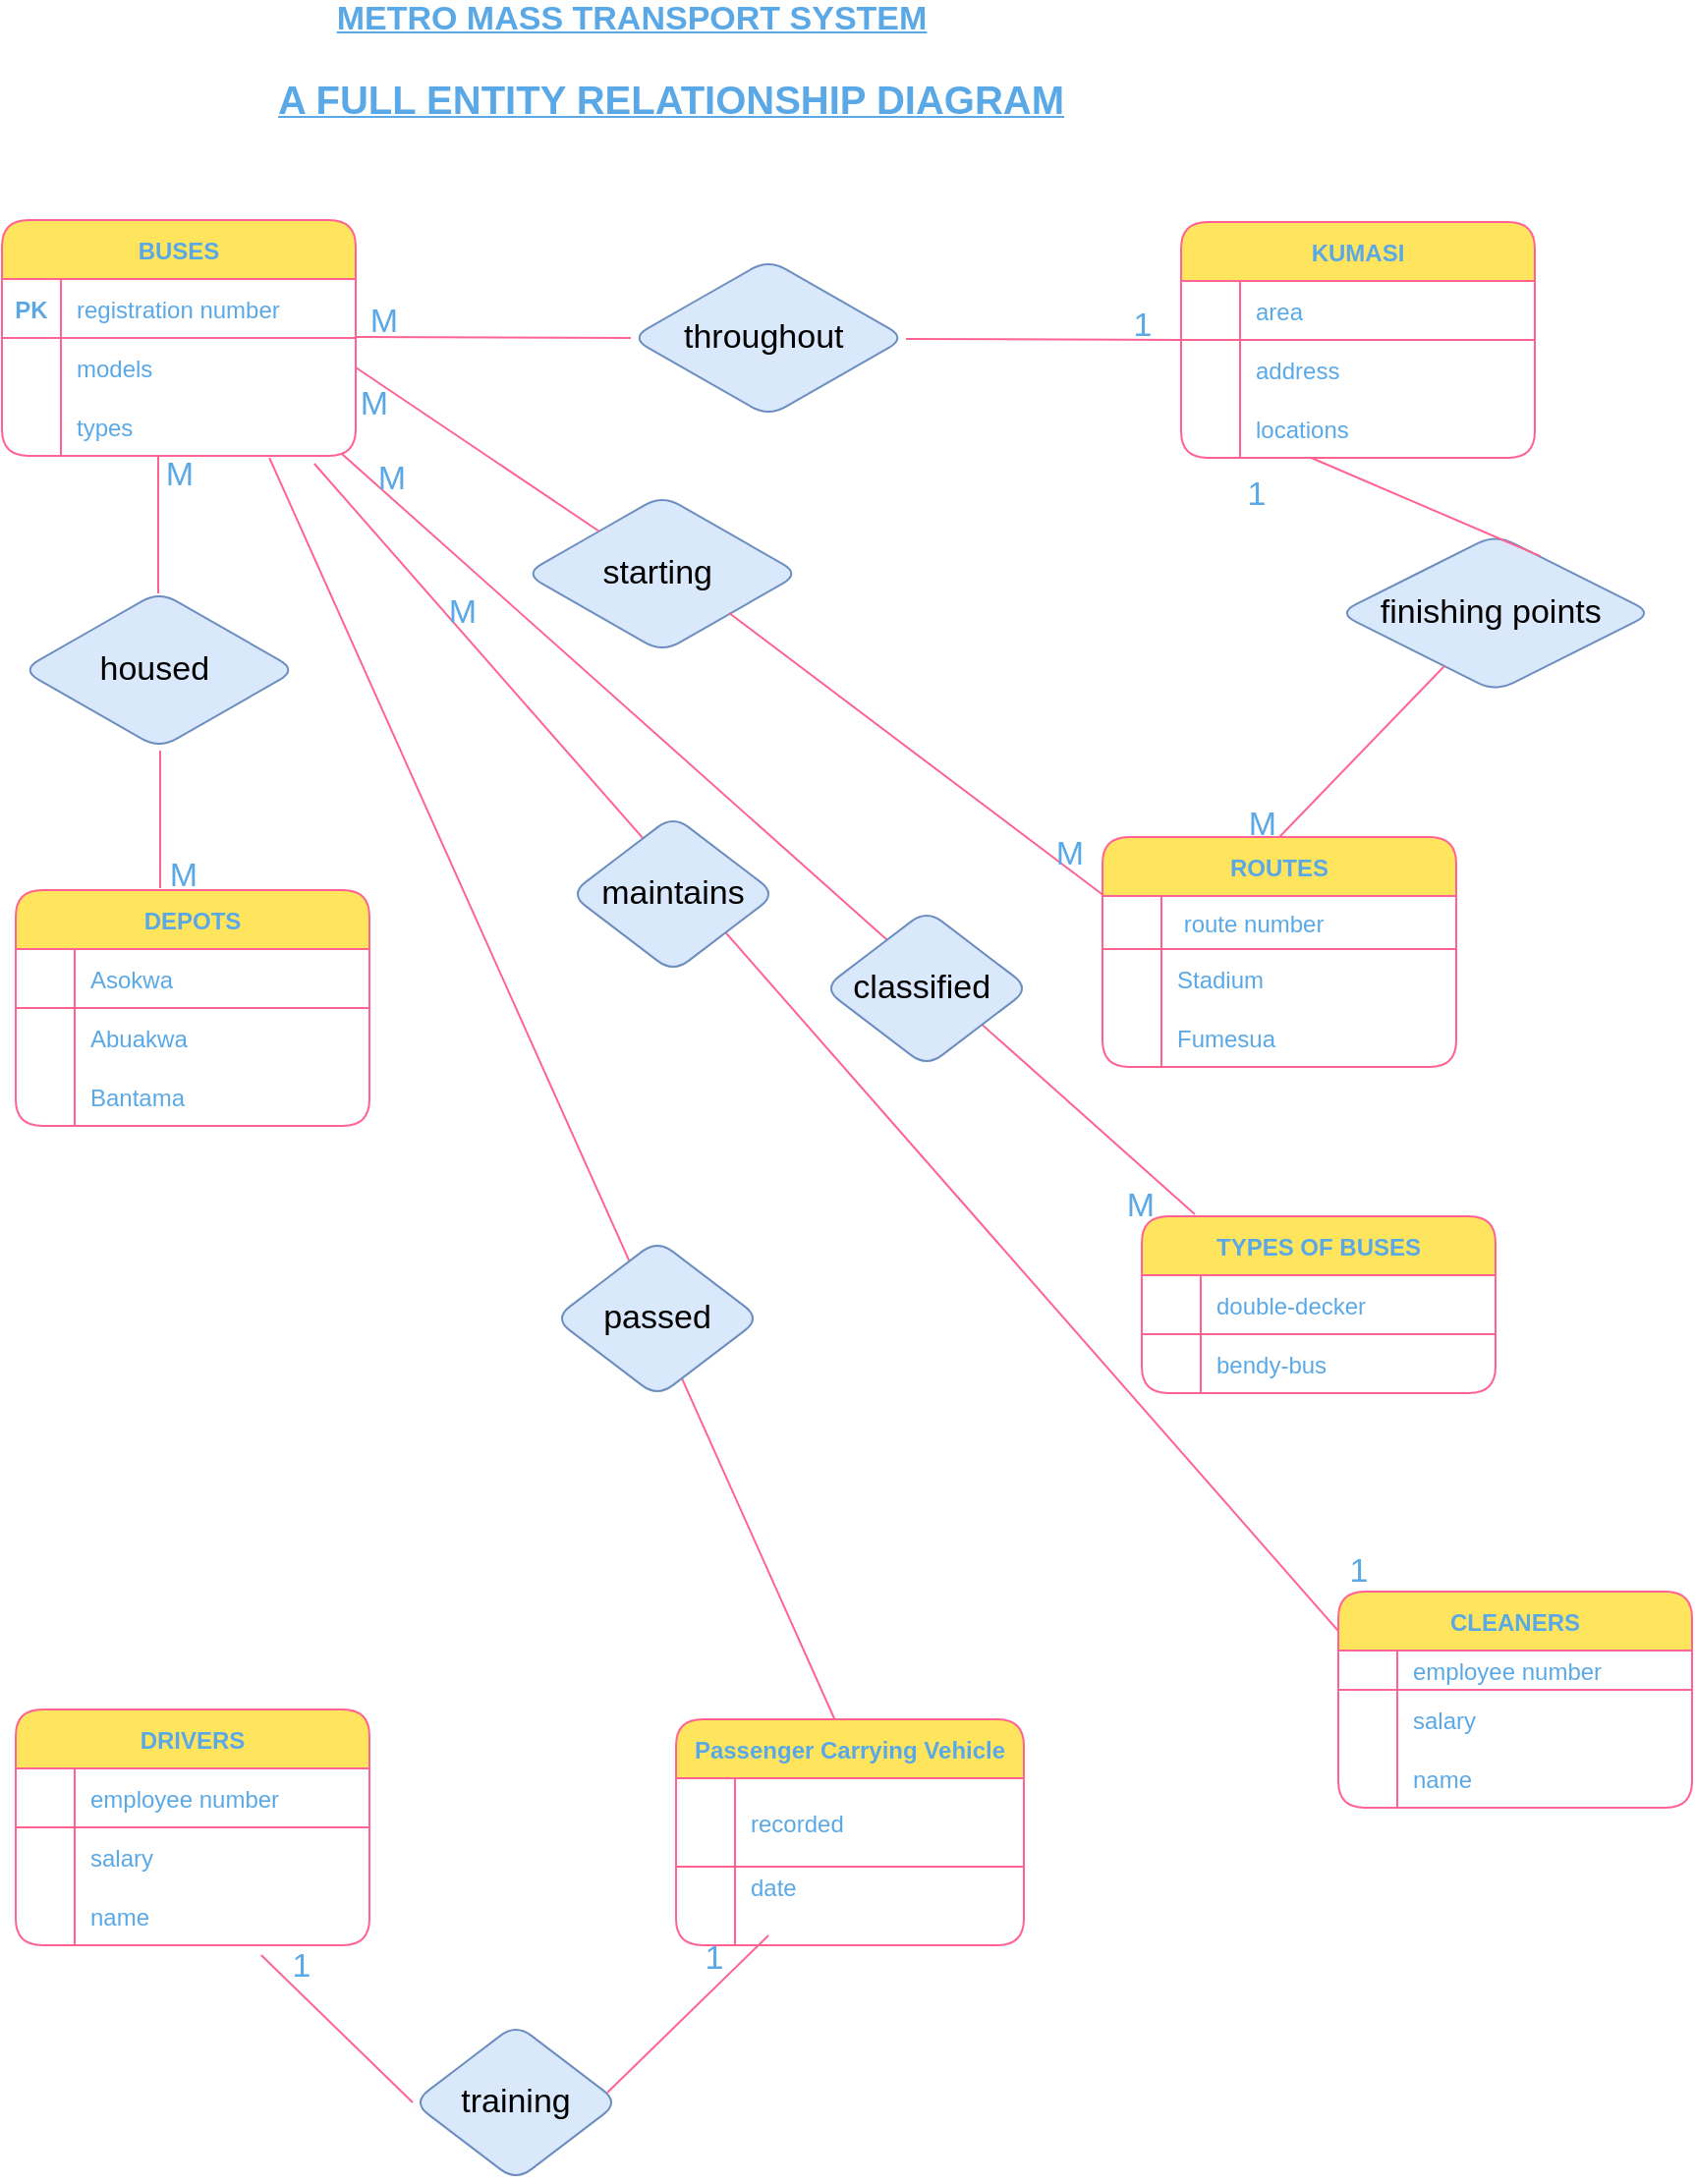 <mxfile version="19.0.3" type="device"><diagram id="TzOLknMvApvGzxnNnSTt" name="Page-1"><mxGraphModel dx="868" dy="553" grid="1" gridSize="20" guides="1" tooltips="1" connect="1" arrows="1" fold="1" page="1" pageScale="1" pageWidth="827" pageHeight="1169" math="0" shadow="0"><root><mxCell id="0"/><mxCell id="1" parent="0"/><mxCell id="lAfHVINJcNgklYAPMJ6C-4" value="&lt;u&gt;&lt;b&gt;&lt;font style=&quot;font-size: 17px;&quot;&gt;METRO MASS TRANSPORT SYSTEM&lt;/font&gt;&lt;/b&gt;&lt;/u&gt;" style="text;html=1;align=center;verticalAlign=middle;resizable=0;points=[];autosize=1;strokeColor=none;fillColor=none;fontColor=#5AA9E6;rounded=1;" vertex="1" parent="1"><mxGeometry x="170" y="30" width="340" height="20" as="geometry"/></mxCell><mxCell id="lAfHVINJcNgklYAPMJ6C-8" value="&lt;b&gt;&lt;u style=&quot;line-height: 2.5;&quot;&gt;&lt;font style=&quot;font-size: 20px;&quot;&gt;A FULL ENTITY RELATIONSHIP DIAGRAM&lt;/font&gt;&lt;/u&gt;&lt;/b&gt;" style="text;html=1;align=center;verticalAlign=middle;resizable=0;points=[];autosize=1;strokeColor=none;fillColor=none;fontColor=#5AA9E6;rounded=1;" vertex="1" parent="1"><mxGeometry x="140" y="50" width="440" height="60" as="geometry"/></mxCell><mxCell id="lAfHVINJcNgklYAPMJ6C-13" value="BUSES" style="shape=table;startSize=30;container=1;collapsible=1;childLayout=tableLayout;fixedRows=1;rowLines=0;fontStyle=1;align=center;resizeLast=1;labelBackgroundColor=none;fontColor=#5AA9E6;fillColor=#FFE45E;strokeColor=#FF6392;rounded=1;" vertex="1" parent="1"><mxGeometry x="20" y="142" width="180" height="120" as="geometry"/></mxCell><mxCell id="lAfHVINJcNgklYAPMJ6C-14" value="" style="shape=tableRow;horizontal=0;startSize=0;swimlaneHead=0;swimlaneBody=0;fillColor=none;collapsible=0;dropTarget=0;points=[[0,0.5],[1,0.5]];portConstraint=eastwest;top=0;left=0;right=0;bottom=1;strokeColor=#FF6392;fontColor=#5AA9E6;rounded=1;" vertex="1" parent="lAfHVINJcNgklYAPMJ6C-13"><mxGeometry y="30" width="180" height="30" as="geometry"/></mxCell><mxCell id="lAfHVINJcNgklYAPMJ6C-15" value="PK" style="shape=partialRectangle;connectable=0;fillColor=none;top=0;left=0;bottom=0;right=0;fontStyle=1;overflow=hidden;strokeColor=#FF6392;fontColor=#5AA9E6;rounded=1;" vertex="1" parent="lAfHVINJcNgklYAPMJ6C-14"><mxGeometry width="30" height="30" as="geometry"><mxRectangle width="30" height="30" as="alternateBounds"/></mxGeometry></mxCell><mxCell id="lAfHVINJcNgklYAPMJ6C-16" value="registration number" style="shape=partialRectangle;connectable=0;fillColor=none;top=0;left=0;bottom=0;right=0;align=left;spacingLeft=6;fontStyle=0;overflow=hidden;strokeColor=#FF6392;fontColor=#5AA9E6;rounded=1;" vertex="1" parent="lAfHVINJcNgklYAPMJ6C-14"><mxGeometry x="30" width="150" height="30" as="geometry"><mxRectangle width="150" height="30" as="alternateBounds"/></mxGeometry></mxCell><mxCell id="lAfHVINJcNgklYAPMJ6C-17" value="" style="shape=tableRow;horizontal=0;startSize=0;swimlaneHead=0;swimlaneBody=0;fillColor=none;collapsible=0;dropTarget=0;points=[[0,0.5],[1,0.5]];portConstraint=eastwest;top=0;left=0;right=0;bottom=0;strokeColor=#FF6392;fontColor=#5AA9E6;rounded=1;" vertex="1" parent="lAfHVINJcNgklYAPMJ6C-13"><mxGeometry y="60" width="180" height="30" as="geometry"/></mxCell><mxCell id="lAfHVINJcNgklYAPMJ6C-18" value="" style="shape=partialRectangle;connectable=0;fillColor=none;top=0;left=0;bottom=0;right=0;editable=1;overflow=hidden;strokeColor=#FF6392;fontColor=#5AA9E6;rounded=1;" vertex="1" parent="lAfHVINJcNgklYAPMJ6C-17"><mxGeometry width="30" height="30" as="geometry"><mxRectangle width="30" height="30" as="alternateBounds"/></mxGeometry></mxCell><mxCell id="lAfHVINJcNgklYAPMJ6C-19" value="models " style="shape=partialRectangle;connectable=0;fillColor=none;top=0;left=0;bottom=0;right=0;align=left;spacingLeft=6;overflow=hidden;strokeColor=#FF6392;fontColor=#5AA9E6;rounded=1;" vertex="1" parent="lAfHVINJcNgklYAPMJ6C-17"><mxGeometry x="30" width="150" height="30" as="geometry"><mxRectangle width="150" height="30" as="alternateBounds"/></mxGeometry></mxCell><mxCell id="lAfHVINJcNgklYAPMJ6C-20" value="" style="shape=tableRow;horizontal=0;startSize=0;swimlaneHead=0;swimlaneBody=0;fillColor=none;collapsible=0;dropTarget=0;points=[[0,0.5],[1,0.5]];portConstraint=eastwest;top=0;left=0;right=0;bottom=0;strokeColor=#FF6392;fontColor=#5AA9E6;rounded=1;" vertex="1" parent="lAfHVINJcNgklYAPMJ6C-13"><mxGeometry y="90" width="180" height="30" as="geometry"/></mxCell><mxCell id="lAfHVINJcNgklYAPMJ6C-21" value="" style="shape=partialRectangle;connectable=0;fillColor=none;top=0;left=0;bottom=0;right=0;editable=1;overflow=hidden;strokeColor=#FF6392;fontColor=#5AA9E6;rounded=1;" vertex="1" parent="lAfHVINJcNgklYAPMJ6C-20"><mxGeometry width="30" height="30" as="geometry"><mxRectangle width="30" height="30" as="alternateBounds"/></mxGeometry></mxCell><mxCell id="lAfHVINJcNgklYAPMJ6C-22" value="types" style="shape=partialRectangle;connectable=0;fillColor=none;top=0;left=0;bottom=0;right=0;align=left;spacingLeft=6;overflow=hidden;strokeColor=#FF6392;fontColor=#5AA9E6;rounded=1;" vertex="1" parent="lAfHVINJcNgklYAPMJ6C-20"><mxGeometry x="30" width="150" height="30" as="geometry"><mxRectangle width="150" height="30" as="alternateBounds"/></mxGeometry></mxCell><mxCell id="g872_4MvBTEcIPicCRqW-32" value="KUMASI" style="shape=table;startSize=30;container=1;collapsible=1;childLayout=tableLayout;fixedRows=1;rowLines=0;fontStyle=1;align=center;resizeLast=1;fillColor=#FFE45E;strokeColor=#FF6392;fontColor=#5AA9E6;rounded=1;" vertex="1" parent="1"><mxGeometry x="620" y="143" width="180" height="120" as="geometry"/></mxCell><mxCell id="g872_4MvBTEcIPicCRqW-33" value="" style="shape=tableRow;horizontal=0;startSize=0;swimlaneHead=0;swimlaneBody=0;fillColor=none;collapsible=0;dropTarget=0;points=[[0,0.5],[1,0.5]];portConstraint=eastwest;top=0;left=0;right=0;bottom=1;strokeColor=#FF6392;fontColor=#5AA9E6;rounded=1;" vertex="1" parent="g872_4MvBTEcIPicCRqW-32"><mxGeometry y="30" width="180" height="30" as="geometry"/></mxCell><mxCell id="g872_4MvBTEcIPicCRqW-34" value="" style="shape=partialRectangle;connectable=0;fillColor=none;top=0;left=0;bottom=0;right=0;fontStyle=1;overflow=hidden;strokeColor=#FF6392;fontColor=#5AA9E6;rounded=1;" vertex="1" parent="g872_4MvBTEcIPicCRqW-33"><mxGeometry width="30" height="30" as="geometry"><mxRectangle width="30" height="30" as="alternateBounds"/></mxGeometry></mxCell><mxCell id="g872_4MvBTEcIPicCRqW-35" value="area" style="shape=partialRectangle;connectable=0;fillColor=none;top=0;left=0;bottom=0;right=0;align=left;spacingLeft=6;fontStyle=0;overflow=hidden;strokeColor=#FF6392;fontColor=#5AA9E6;rounded=1;" vertex="1" parent="g872_4MvBTEcIPicCRqW-33"><mxGeometry x="30" width="150" height="30" as="geometry"><mxRectangle width="150" height="30" as="alternateBounds"/></mxGeometry></mxCell><mxCell id="g872_4MvBTEcIPicCRqW-36" value="" style="shape=tableRow;horizontal=0;startSize=0;swimlaneHead=0;swimlaneBody=0;fillColor=none;collapsible=0;dropTarget=0;points=[[0,0.5],[1,0.5]];portConstraint=eastwest;top=0;left=0;right=0;bottom=0;strokeColor=#FF6392;fontColor=#5AA9E6;rounded=1;" vertex="1" parent="g872_4MvBTEcIPicCRqW-32"><mxGeometry y="60" width="180" height="30" as="geometry"/></mxCell><mxCell id="g872_4MvBTEcIPicCRqW-37" value="" style="shape=partialRectangle;connectable=0;fillColor=none;top=0;left=0;bottom=0;right=0;editable=1;overflow=hidden;strokeColor=#FF6392;fontColor=#5AA9E6;rounded=1;" vertex="1" parent="g872_4MvBTEcIPicCRqW-36"><mxGeometry width="30" height="30" as="geometry"><mxRectangle width="30" height="30" as="alternateBounds"/></mxGeometry></mxCell><mxCell id="g872_4MvBTEcIPicCRqW-38" value="address" style="shape=partialRectangle;connectable=0;fillColor=none;top=0;left=0;bottom=0;right=0;align=left;spacingLeft=6;overflow=hidden;strokeColor=#FF6392;fontColor=#5AA9E6;rounded=1;" vertex="1" parent="g872_4MvBTEcIPicCRqW-36"><mxGeometry x="30" width="150" height="30" as="geometry"><mxRectangle width="150" height="30" as="alternateBounds"/></mxGeometry></mxCell><mxCell id="g872_4MvBTEcIPicCRqW-39" value="" style="shape=tableRow;horizontal=0;startSize=0;swimlaneHead=0;swimlaneBody=0;fillColor=none;collapsible=0;dropTarget=0;points=[[0,0.5],[1,0.5]];portConstraint=eastwest;top=0;left=0;right=0;bottom=0;strokeColor=#FF6392;fontColor=#5AA9E6;rounded=1;" vertex="1" parent="g872_4MvBTEcIPicCRqW-32"><mxGeometry y="90" width="180" height="30" as="geometry"/></mxCell><mxCell id="g872_4MvBTEcIPicCRqW-40" value="" style="shape=partialRectangle;connectable=0;fillColor=none;top=0;left=0;bottom=0;right=0;editable=1;overflow=hidden;strokeColor=#FF6392;fontColor=#5AA9E6;rounded=1;" vertex="1" parent="g872_4MvBTEcIPicCRqW-39"><mxGeometry width="30" height="30" as="geometry"><mxRectangle width="30" height="30" as="alternateBounds"/></mxGeometry></mxCell><mxCell id="g872_4MvBTEcIPicCRqW-41" value="locations" style="shape=partialRectangle;connectable=0;fillColor=none;top=0;left=0;bottom=0;right=0;align=left;spacingLeft=6;overflow=hidden;strokeColor=#FF6392;fontColor=#5AA9E6;rounded=1;" vertex="1" parent="g872_4MvBTEcIPicCRqW-39"><mxGeometry x="30" width="150" height="30" as="geometry"><mxRectangle width="150" height="30" as="alternateBounds"/></mxGeometry></mxCell><mxCell id="g872_4MvBTEcIPicCRqW-42" value="throughout&amp;nbsp;" style="rhombus;whiteSpace=wrap;html=1;fontSize=17;fillColor=#dae8fc;strokeColor=#6c8ebf;rounded=1;" vertex="1" parent="1"><mxGeometry x="340" y="162" width="140" height="80" as="geometry"/></mxCell><mxCell id="g872_4MvBTEcIPicCRqW-43" value="" style="endArrow=none;html=1;rounded=1;fontSize=17;entryX=0;entryY=0.5;entryDx=0;entryDy=0;strokeColor=#FF6392;fontColor=#5AA9E6;" edge="1" parent="1" target="g872_4MvBTEcIPicCRqW-42"><mxGeometry width="50" height="50" relative="1" as="geometry"><mxPoint x="200" y="201.5" as="sourcePoint"/><mxPoint x="280" y="201.5" as="targetPoint"/></mxGeometry></mxCell><mxCell id="g872_4MvBTEcIPicCRqW-44" value="" style="endArrow=none;html=1;rounded=1;fontSize=17;entryX=0;entryY=0.5;entryDx=0;entryDy=0;strokeColor=#FF6392;fontColor=#5AA9E6;" edge="1" parent="1"><mxGeometry width="50" height="50" relative="1" as="geometry"><mxPoint x="480" y="202.5" as="sourcePoint"/><mxPoint x="620" y="203" as="targetPoint"/></mxGeometry></mxCell><mxCell id="g872_4MvBTEcIPicCRqW-45" value="M" style="text;html=1;align=center;verticalAlign=middle;resizable=0;points=[];autosize=1;strokeColor=none;fillColor=none;fontSize=17;fontColor=#5AA9E6;rounded=1;" vertex="1" parent="1"><mxGeometry x="194" y="174" width="40" height="40" as="geometry"/></mxCell><mxCell id="g872_4MvBTEcIPicCRqW-46" value="1" style="text;html=1;align=center;verticalAlign=middle;resizable=0;points=[];autosize=1;strokeColor=none;fillColor=none;fontSize=17;fontColor=#5AA9E6;rounded=1;" vertex="1" parent="1"><mxGeometry x="580" y="176" width="40" height="40" as="geometry"/></mxCell><mxCell id="g872_4MvBTEcIPicCRqW-47" value="DEPOTS" style="shape=table;startSize=30;container=1;collapsible=1;childLayout=tableLayout;fixedRows=1;rowLines=0;fontStyle=1;align=center;resizeLast=1;fillColor=#FFE45E;strokeColor=#FF6392;fontColor=#5AA9E6;rounded=1;" vertex="1" parent="1"><mxGeometry x="27" y="483" width="180" height="120" as="geometry"/></mxCell><mxCell id="g872_4MvBTEcIPicCRqW-48" value="" style="shape=tableRow;horizontal=0;startSize=0;swimlaneHead=0;swimlaneBody=0;fillColor=none;collapsible=0;dropTarget=0;points=[[0,0.5],[1,0.5]];portConstraint=eastwest;top=0;left=0;right=0;bottom=1;strokeColor=#FF6392;fontColor=#5AA9E6;rounded=1;" vertex="1" parent="g872_4MvBTEcIPicCRqW-47"><mxGeometry y="30" width="180" height="30" as="geometry"/></mxCell><mxCell id="g872_4MvBTEcIPicCRqW-49" value="" style="shape=partialRectangle;connectable=0;fillColor=none;top=0;left=0;bottom=0;right=0;fontStyle=1;overflow=hidden;strokeColor=#FF6392;fontColor=#5AA9E6;rounded=1;" vertex="1" parent="g872_4MvBTEcIPicCRqW-48"><mxGeometry width="30" height="30" as="geometry"><mxRectangle width="30" height="30" as="alternateBounds"/></mxGeometry></mxCell><mxCell id="g872_4MvBTEcIPicCRqW-50" value="Asokwa" style="shape=partialRectangle;connectable=0;fillColor=none;top=0;left=0;bottom=0;right=0;align=left;spacingLeft=6;fontStyle=0;overflow=hidden;strokeColor=#FF6392;fontColor=#5AA9E6;rounded=1;" vertex="1" parent="g872_4MvBTEcIPicCRqW-48"><mxGeometry x="30" width="150" height="30" as="geometry"><mxRectangle width="150" height="30" as="alternateBounds"/></mxGeometry></mxCell><mxCell id="g872_4MvBTEcIPicCRqW-51" value="" style="shape=tableRow;horizontal=0;startSize=0;swimlaneHead=0;swimlaneBody=0;fillColor=none;collapsible=0;dropTarget=0;points=[[0,0.5],[1,0.5]];portConstraint=eastwest;top=0;left=0;right=0;bottom=0;strokeColor=#FF6392;fontColor=#5AA9E6;rounded=1;" vertex="1" parent="g872_4MvBTEcIPicCRqW-47"><mxGeometry y="60" width="180" height="30" as="geometry"/></mxCell><mxCell id="g872_4MvBTEcIPicCRqW-52" value="" style="shape=partialRectangle;connectable=0;fillColor=none;top=0;left=0;bottom=0;right=0;editable=1;overflow=hidden;strokeColor=#FF6392;fontColor=#5AA9E6;rounded=1;" vertex="1" parent="g872_4MvBTEcIPicCRqW-51"><mxGeometry width="30" height="30" as="geometry"><mxRectangle width="30" height="30" as="alternateBounds"/></mxGeometry></mxCell><mxCell id="g872_4MvBTEcIPicCRqW-53" value="Abuakwa " style="shape=partialRectangle;connectable=0;fillColor=none;top=0;left=0;bottom=0;right=0;align=left;spacingLeft=6;overflow=hidden;strokeColor=#FF6392;fontColor=#5AA9E6;rounded=1;" vertex="1" parent="g872_4MvBTEcIPicCRqW-51"><mxGeometry x="30" width="150" height="30" as="geometry"><mxRectangle width="150" height="30" as="alternateBounds"/></mxGeometry></mxCell><mxCell id="g872_4MvBTEcIPicCRqW-54" value="" style="shape=tableRow;horizontal=0;startSize=0;swimlaneHead=0;swimlaneBody=0;fillColor=none;collapsible=0;dropTarget=0;points=[[0,0.5],[1,0.5]];portConstraint=eastwest;top=0;left=0;right=0;bottom=0;strokeColor=#FF6392;fontColor=#5AA9E6;rounded=1;" vertex="1" parent="g872_4MvBTEcIPicCRqW-47"><mxGeometry y="90" width="180" height="30" as="geometry"/></mxCell><mxCell id="g872_4MvBTEcIPicCRqW-55" value="" style="shape=partialRectangle;connectable=0;fillColor=none;top=0;left=0;bottom=0;right=0;editable=1;overflow=hidden;strokeColor=#FF6392;fontColor=#5AA9E6;rounded=1;" vertex="1" parent="g872_4MvBTEcIPicCRqW-54"><mxGeometry width="30" height="30" as="geometry"><mxRectangle width="30" height="30" as="alternateBounds"/></mxGeometry></mxCell><mxCell id="g872_4MvBTEcIPicCRqW-56" value="Bantama" style="shape=partialRectangle;connectable=0;fillColor=none;top=0;left=0;bottom=0;right=0;align=left;spacingLeft=6;overflow=hidden;strokeColor=#FF6392;fontColor=#5AA9E6;rounded=1;" vertex="1" parent="g872_4MvBTEcIPicCRqW-54"><mxGeometry x="30" width="150" height="30" as="geometry"><mxRectangle width="150" height="30" as="alternateBounds"/></mxGeometry></mxCell><mxCell id="g872_4MvBTEcIPicCRqW-57" value="housed&amp;nbsp;" style="rhombus;whiteSpace=wrap;html=1;fontSize=17;fillColor=#dae8fc;strokeColor=#6c8ebf;rounded=1;" vertex="1" parent="1"><mxGeometry x="30" y="331" width="140" height="80" as="geometry"/></mxCell><mxCell id="g872_4MvBTEcIPicCRqW-58" value="" style="endArrow=none;html=1;rounded=1;fontSize=17;strokeColor=#FF6392;fontColor=#5AA9E6;" edge="1" parent="1"><mxGeometry width="50" height="50" relative="1" as="geometry"><mxPoint x="99.5" y="262" as="sourcePoint"/><mxPoint x="99.5" y="332" as="targetPoint"/></mxGeometry></mxCell><mxCell id="g872_4MvBTEcIPicCRqW-59" value="" style="endArrow=none;html=1;rounded=1;fontSize=17;strokeColor=#FF6392;fontColor=#5AA9E6;" edge="1" parent="1"><mxGeometry width="50" height="50" relative="1" as="geometry"><mxPoint x="100.5" y="412" as="sourcePoint"/><mxPoint x="100.5" y="482" as="targetPoint"/></mxGeometry></mxCell><mxCell id="g872_4MvBTEcIPicCRqW-60" value="M" style="text;html=1;align=center;verticalAlign=middle;resizable=0;points=[];autosize=1;strokeColor=none;fillColor=none;fontSize=17;fontColor=#5AA9E6;rounded=1;" vertex="1" parent="1"><mxGeometry x="90" y="252" width="40" height="40" as="geometry"/></mxCell><mxCell id="g872_4MvBTEcIPicCRqW-61" value="M" style="text;html=1;align=center;verticalAlign=middle;resizable=0;points=[];autosize=1;strokeColor=none;fillColor=none;fontSize=17;fontColor=#5AA9E6;rounded=1;" vertex="1" parent="1"><mxGeometry x="92" y="456" width="40" height="40" as="geometry"/></mxCell><mxCell id="g872_4MvBTEcIPicCRqW-72" value="starting&amp;nbsp;" style="rhombus;whiteSpace=wrap;html=1;fontSize=17;fillColor=#dae8fc;strokeColor=#6c8ebf;rounded=1;" vertex="1" parent="1"><mxGeometry x="286" y="282" width="140" height="80" as="geometry"/></mxCell><mxCell id="g872_4MvBTEcIPicCRqW-73" value="finishing&amp;nbsp;points&amp;nbsp;" style="rhombus;whiteSpace=wrap;html=1;fontSize=17;fillColor=#dae8fc;strokeColor=#6c8ebf;rounded=1;" vertex="1" parent="1"><mxGeometry x="700" y="302" width="160" height="80" as="geometry"/></mxCell><mxCell id="g872_4MvBTEcIPicCRqW-76" value="" style="endArrow=none;html=1;rounded=1;fontSize=17;exitX=0.5;exitY=0;exitDx=0;exitDy=0;strokeColor=#FF6392;fontColor=#5AA9E6;" edge="1" parent="1" source="g872_4MvBTEcIPicCRqW-62" target="g872_4MvBTEcIPicCRqW-73"><mxGeometry width="50" height="50" relative="1" as="geometry"><mxPoint x="520" y="460" as="sourcePoint"/><mxPoint x="580" y="400" as="targetPoint"/></mxGeometry></mxCell><mxCell id="g872_4MvBTEcIPicCRqW-77" value="" style="endArrow=none;html=1;rounded=1;fontSize=17;entryX=0.707;entryY=0.85;entryDx=0;entryDy=0;entryPerimeter=0;exitX=0;exitY=0.25;exitDx=0;exitDy=0;strokeColor=#FF6392;fontColor=#5AA9E6;" edge="1" parent="1" source="g872_4MvBTEcIPicCRqW-62"><mxGeometry width="50" height="50" relative="1" as="geometry"><mxPoint x="471.02" y="411" as="sourcePoint"/><mxPoint x="390" y="342" as="targetPoint"/></mxGeometry></mxCell><mxCell id="g872_4MvBTEcIPicCRqW-78" value="" style="endArrow=none;html=1;rounded=1;fontSize=17;entryX=1;entryY=0.5;entryDx=0;entryDy=0;strokeColor=#FF6392;fontColor=#5AA9E6;" edge="1" parent="1" source="g872_4MvBTEcIPicCRqW-72" target="lAfHVINJcNgklYAPMJ6C-17"><mxGeometry width="50" height="50" relative="1" as="geometry"><mxPoint x="269.997" y="300.927" as="sourcePoint"/><mxPoint x="205.54" y="223.08" as="targetPoint"/></mxGeometry></mxCell><mxCell id="g872_4MvBTEcIPicCRqW-79" value="" style="endArrow=none;html=1;rounded=1;fontSize=17;exitX=0.643;exitY=0.138;exitDx=0;exitDy=0;exitPerimeter=0;strokeColor=#FF6392;fontColor=#5AA9E6;" edge="1" parent="1" source="g872_4MvBTEcIPicCRqW-73"><mxGeometry width="50" height="50" relative="1" as="geometry"><mxPoint x="640" y="320" as="sourcePoint"/><mxPoint x="686.226" y="262.995" as="targetPoint"/></mxGeometry></mxCell><mxCell id="g872_4MvBTEcIPicCRqW-62" value="ROUTES" style="shape=table;startSize=30;container=1;collapsible=1;childLayout=tableLayout;fixedRows=1;rowLines=0;fontStyle=1;align=center;resizeLast=1;fillColor=#FFE45E;strokeColor=#FF6392;fontColor=#5AA9E6;rounded=1;" vertex="1" parent="1"><mxGeometry x="580" y="456" width="180" height="117" as="geometry"/></mxCell><mxCell id="g872_4MvBTEcIPicCRqW-63" value="" style="shape=tableRow;horizontal=0;startSize=0;swimlaneHead=0;swimlaneBody=0;fillColor=none;collapsible=0;dropTarget=0;points=[[0,0.5],[1,0.5]];portConstraint=eastwest;top=0;left=0;right=0;bottom=1;strokeColor=#FF6392;fontColor=#5AA9E6;rounded=1;" vertex="1" parent="g872_4MvBTEcIPicCRqW-62"><mxGeometry y="30" width="180" height="27" as="geometry"/></mxCell><mxCell id="g872_4MvBTEcIPicCRqW-64" value="" style="shape=partialRectangle;connectable=0;fillColor=none;top=0;left=0;bottom=0;right=0;fontStyle=1;overflow=hidden;strokeColor=#FF6392;fontColor=#5AA9E6;rounded=1;" vertex="1" parent="g872_4MvBTEcIPicCRqW-63"><mxGeometry width="30" height="27" as="geometry"><mxRectangle width="30" height="27" as="alternateBounds"/></mxGeometry></mxCell><mxCell id="g872_4MvBTEcIPicCRqW-65" value=" route number" style="shape=partialRectangle;connectable=0;fillColor=none;top=0;left=0;bottom=0;right=0;align=left;spacingLeft=6;fontStyle=0;overflow=hidden;strokeColor=#FF6392;fontColor=#5AA9E6;rounded=1;" vertex="1" parent="g872_4MvBTEcIPicCRqW-63"><mxGeometry x="30" width="150" height="27" as="geometry"><mxRectangle width="150" height="27" as="alternateBounds"/></mxGeometry></mxCell><mxCell id="g872_4MvBTEcIPicCRqW-66" value="" style="shape=tableRow;horizontal=0;startSize=0;swimlaneHead=0;swimlaneBody=0;fillColor=none;collapsible=0;dropTarget=0;points=[[0,0.5],[1,0.5]];portConstraint=eastwest;top=0;left=0;right=0;bottom=0;strokeColor=#FF6392;fontColor=#5AA9E6;rounded=1;" vertex="1" parent="g872_4MvBTEcIPicCRqW-62"><mxGeometry y="57" width="180" height="30" as="geometry"/></mxCell><mxCell id="g872_4MvBTEcIPicCRqW-67" value="" style="shape=partialRectangle;connectable=0;fillColor=none;top=0;left=0;bottom=0;right=0;editable=1;overflow=hidden;strokeColor=#FF6392;fontColor=#5AA9E6;rounded=1;" vertex="1" parent="g872_4MvBTEcIPicCRqW-66"><mxGeometry width="30" height="30" as="geometry"><mxRectangle width="30" height="30" as="alternateBounds"/></mxGeometry></mxCell><mxCell id="g872_4MvBTEcIPicCRqW-68" value="Stadium" style="shape=partialRectangle;connectable=0;fillColor=none;top=0;left=0;bottom=0;right=0;align=left;spacingLeft=6;overflow=hidden;strokeColor=#FF6392;fontColor=#5AA9E6;rounded=1;" vertex="1" parent="g872_4MvBTEcIPicCRqW-66"><mxGeometry x="30" width="150" height="30" as="geometry"><mxRectangle width="150" height="30" as="alternateBounds"/></mxGeometry></mxCell><mxCell id="g872_4MvBTEcIPicCRqW-69" value="" style="shape=tableRow;horizontal=0;startSize=0;swimlaneHead=0;swimlaneBody=0;fillColor=none;collapsible=0;dropTarget=0;points=[[0,0.5],[1,0.5]];portConstraint=eastwest;top=0;left=0;right=0;bottom=0;strokeColor=#FF6392;fontColor=#5AA9E6;rounded=1;" vertex="1" parent="g872_4MvBTEcIPicCRqW-62"><mxGeometry y="87" width="180" height="30" as="geometry"/></mxCell><mxCell id="g872_4MvBTEcIPicCRqW-70" value="" style="shape=partialRectangle;connectable=0;fillColor=none;top=0;left=0;bottom=0;right=0;editable=1;overflow=hidden;strokeColor=#FF6392;fontColor=#5AA9E6;rounded=1;" vertex="1" parent="g872_4MvBTEcIPicCRqW-69"><mxGeometry width="30" height="30" as="geometry"><mxRectangle width="30" height="30" as="alternateBounds"/></mxGeometry></mxCell><mxCell id="g872_4MvBTEcIPicCRqW-71" value="Fumesua" style="shape=partialRectangle;connectable=0;fillColor=none;top=0;left=0;bottom=0;right=0;align=left;spacingLeft=6;overflow=hidden;strokeColor=#FF6392;fontColor=#5AA9E6;rounded=1;" vertex="1" parent="g872_4MvBTEcIPicCRqW-69"><mxGeometry x="30" width="150" height="30" as="geometry"><mxRectangle width="150" height="30" as="alternateBounds"/></mxGeometry></mxCell><mxCell id="g872_4MvBTEcIPicCRqW-80" value="M" style="text;html=1;align=center;verticalAlign=middle;resizable=0;points=[];autosize=1;strokeColor=none;fillColor=none;fontSize=17;fontColor=#5AA9E6;rounded=1;" vertex="1" parent="1"><mxGeometry x="189" y="216" width="40" height="40" as="geometry"/></mxCell><mxCell id="g872_4MvBTEcIPicCRqW-82" value="M" style="text;html=1;align=center;verticalAlign=middle;resizable=0;points=[];autosize=1;strokeColor=none;fillColor=none;fontSize=17;fontColor=#5AA9E6;rounded=1;" vertex="1" parent="1"><mxGeometry x="543" y="445" width="40" height="40" as="geometry"/></mxCell><mxCell id="g872_4MvBTEcIPicCRqW-83" value="M" style="text;html=1;align=center;verticalAlign=middle;resizable=0;points=[];autosize=1;strokeColor=none;fillColor=none;fontSize=17;fontColor=#5AA9E6;rounded=1;" vertex="1" parent="1"><mxGeometry x="641" y="430" width="40" height="40" as="geometry"/></mxCell><mxCell id="g872_4MvBTEcIPicCRqW-85" value="1" style="text;html=1;align=center;verticalAlign=middle;resizable=0;points=[];autosize=1;strokeColor=none;fillColor=none;fontSize=17;fontColor=#5AA9E6;rounded=1;" vertex="1" parent="1"><mxGeometry x="638" y="262" width="40" height="40" as="geometry"/></mxCell><mxCell id="g872_4MvBTEcIPicCRqW-86" value="TYPES OF BUSES" style="shape=table;startSize=30;container=1;collapsible=1;childLayout=tableLayout;fixedRows=1;rowLines=0;fontStyle=1;align=center;resizeLast=1;fillColor=#FFE45E;strokeColor=#FF6392;fontColor=#5AA9E6;rounded=1;" vertex="1" parent="1"><mxGeometry x="600" y="649" width="180" height="90" as="geometry"/></mxCell><mxCell id="g872_4MvBTEcIPicCRqW-87" value="" style="shape=tableRow;horizontal=0;startSize=0;swimlaneHead=0;swimlaneBody=0;fillColor=none;collapsible=0;dropTarget=0;points=[[0,0.5],[1,0.5]];portConstraint=eastwest;top=0;left=0;right=0;bottom=1;strokeColor=#FF6392;fontColor=#5AA9E6;rounded=1;" vertex="1" parent="g872_4MvBTEcIPicCRqW-86"><mxGeometry y="30" width="180" height="30" as="geometry"/></mxCell><mxCell id="g872_4MvBTEcIPicCRqW-88" value="" style="shape=partialRectangle;connectable=0;fillColor=none;top=0;left=0;bottom=0;right=0;fontStyle=1;overflow=hidden;strokeColor=#FF6392;fontColor=#5AA9E6;rounded=1;" vertex="1" parent="g872_4MvBTEcIPicCRqW-87"><mxGeometry width="30" height="30" as="geometry"><mxRectangle width="30" height="30" as="alternateBounds"/></mxGeometry></mxCell><mxCell id="g872_4MvBTEcIPicCRqW-89" value="double-decker" style="shape=partialRectangle;connectable=0;fillColor=none;top=0;left=0;bottom=0;right=0;align=left;spacingLeft=6;fontStyle=0;overflow=hidden;strokeColor=#FF6392;fontColor=#5AA9E6;rounded=1;" vertex="1" parent="g872_4MvBTEcIPicCRqW-87"><mxGeometry x="30" width="150" height="30" as="geometry"><mxRectangle width="150" height="30" as="alternateBounds"/></mxGeometry></mxCell><mxCell id="g872_4MvBTEcIPicCRqW-90" value="" style="shape=tableRow;horizontal=0;startSize=0;swimlaneHead=0;swimlaneBody=0;fillColor=none;collapsible=0;dropTarget=0;points=[[0,0.5],[1,0.5]];portConstraint=eastwest;top=0;left=0;right=0;bottom=0;strokeColor=#FF6392;fontColor=#5AA9E6;rounded=1;" vertex="1" parent="g872_4MvBTEcIPicCRqW-86"><mxGeometry y="60" width="180" height="30" as="geometry"/></mxCell><mxCell id="g872_4MvBTEcIPicCRqW-91" value="" style="shape=partialRectangle;connectable=0;fillColor=none;top=0;left=0;bottom=0;right=0;editable=1;overflow=hidden;strokeColor=#FF6392;fontColor=#5AA9E6;rounded=1;" vertex="1" parent="g872_4MvBTEcIPicCRqW-90"><mxGeometry width="30" height="30" as="geometry"><mxRectangle width="30" height="30" as="alternateBounds"/></mxGeometry></mxCell><mxCell id="g872_4MvBTEcIPicCRqW-92" value="bendy-bus" style="shape=partialRectangle;connectable=0;fillColor=none;top=0;left=0;bottom=0;right=0;align=left;spacingLeft=6;overflow=hidden;strokeColor=#FF6392;fontColor=#5AA9E6;rounded=1;" vertex="1" parent="g872_4MvBTEcIPicCRqW-90"><mxGeometry x="30" width="150" height="30" as="geometry"><mxRectangle width="150" height="30" as="alternateBounds"/></mxGeometry></mxCell><mxCell id="g872_4MvBTEcIPicCRqW-96" value="" style="endArrow=none;html=1;rounded=1;fontSize=17;entryX=0.961;entryY=0.967;entryDx=0;entryDy=0;entryPerimeter=0;exitX=0.15;exitY=-0.011;exitDx=0;exitDy=0;exitPerimeter=0;strokeColor=#FF6392;fontColor=#5AA9E6;" edge="1" parent="1" source="g872_4MvBTEcIPicCRqW-86" target="lAfHVINJcNgklYAPMJ6C-20"><mxGeometry width="50" height="50" relative="1" as="geometry"><mxPoint x="320" y="640" as="sourcePoint"/><mxPoint x="240" y="540" as="targetPoint"/></mxGeometry></mxCell><mxCell id="g872_4MvBTEcIPicCRqW-97" value="classified&amp;nbsp;" style="rhombus;whiteSpace=wrap;html=1;fontSize=17;fillColor=#dae8fc;strokeColor=#6c8ebf;rounded=1;" vertex="1" parent="1"><mxGeometry x="438" y="493" width="105" height="80" as="geometry"/></mxCell><mxCell id="g872_4MvBTEcIPicCRqW-99" value="M" style="text;html=1;align=center;verticalAlign=middle;resizable=0;points=[];autosize=1;strokeColor=none;fillColor=none;fontSize=17;fontColor=#5AA9E6;rounded=1;" vertex="1" parent="1"><mxGeometry x="579" y="624" width="40" height="40" as="geometry"/></mxCell><mxCell id="g872_4MvBTEcIPicCRqW-100" value="M" style="text;html=1;align=center;verticalAlign=middle;resizable=0;points=[];autosize=1;strokeColor=none;fillColor=none;fontSize=17;fontColor=#5AA9E6;rounded=1;" vertex="1" parent="1"><mxGeometry x="198" y="254" width="40" height="40" as="geometry"/></mxCell><mxCell id="g872_4MvBTEcIPicCRqW-101" value="DRIVERS" style="shape=table;startSize=30;container=1;collapsible=1;childLayout=tableLayout;fixedRows=1;rowLines=0;fontStyle=1;align=center;resizeLast=1;fillColor=#FFE45E;strokeColor=#FF6392;fontColor=#5AA9E6;rounded=1;" vertex="1" parent="1"><mxGeometry x="27" y="900" width="180" height="120" as="geometry"/></mxCell><mxCell id="g872_4MvBTEcIPicCRqW-102" value="" style="shape=tableRow;horizontal=0;startSize=0;swimlaneHead=0;swimlaneBody=0;fillColor=none;collapsible=0;dropTarget=0;points=[[0,0.5],[1,0.5]];portConstraint=eastwest;top=0;left=0;right=0;bottom=1;strokeColor=#FF6392;fontColor=#5AA9E6;rounded=1;" vertex="1" parent="g872_4MvBTEcIPicCRqW-101"><mxGeometry y="30" width="180" height="30" as="geometry"/></mxCell><mxCell id="g872_4MvBTEcIPicCRqW-103" value="" style="shape=partialRectangle;connectable=0;fillColor=none;top=0;left=0;bottom=0;right=0;fontStyle=1;overflow=hidden;strokeColor=#FF6392;fontColor=#5AA9E6;rounded=1;" vertex="1" parent="g872_4MvBTEcIPicCRqW-102"><mxGeometry width="30" height="30" as="geometry"><mxRectangle width="30" height="30" as="alternateBounds"/></mxGeometry></mxCell><mxCell id="g872_4MvBTEcIPicCRqW-104" value="employee number" style="shape=partialRectangle;connectable=0;fillColor=none;top=0;left=0;bottom=0;right=0;align=left;spacingLeft=6;fontStyle=0;overflow=hidden;strokeColor=#FF6392;fontColor=#5AA9E6;rounded=1;" vertex="1" parent="g872_4MvBTEcIPicCRqW-102"><mxGeometry x="30" width="150" height="30" as="geometry"><mxRectangle width="150" height="30" as="alternateBounds"/></mxGeometry></mxCell><mxCell id="g872_4MvBTEcIPicCRqW-105" value="" style="shape=tableRow;horizontal=0;startSize=0;swimlaneHead=0;swimlaneBody=0;fillColor=none;collapsible=0;dropTarget=0;points=[[0,0.5],[1,0.5]];portConstraint=eastwest;top=0;left=0;right=0;bottom=0;strokeColor=#FF6392;fontColor=#5AA9E6;rounded=1;" vertex="1" parent="g872_4MvBTEcIPicCRqW-101"><mxGeometry y="60" width="180" height="30" as="geometry"/></mxCell><mxCell id="g872_4MvBTEcIPicCRqW-106" value="" style="shape=partialRectangle;connectable=0;fillColor=none;top=0;left=0;bottom=0;right=0;editable=1;overflow=hidden;strokeColor=#FF6392;fontColor=#5AA9E6;rounded=1;" vertex="1" parent="g872_4MvBTEcIPicCRqW-105"><mxGeometry width="30" height="30" as="geometry"><mxRectangle width="30" height="30" as="alternateBounds"/></mxGeometry></mxCell><mxCell id="g872_4MvBTEcIPicCRqW-107" value="salary" style="shape=partialRectangle;connectable=0;fillColor=none;top=0;left=0;bottom=0;right=0;align=left;spacingLeft=6;overflow=hidden;strokeColor=#FF6392;fontColor=#5AA9E6;rounded=1;" vertex="1" parent="g872_4MvBTEcIPicCRqW-105"><mxGeometry x="30" width="150" height="30" as="geometry"><mxRectangle width="150" height="30" as="alternateBounds"/></mxGeometry></mxCell><mxCell id="g872_4MvBTEcIPicCRqW-108" value="" style="shape=tableRow;horizontal=0;startSize=0;swimlaneHead=0;swimlaneBody=0;fillColor=none;collapsible=0;dropTarget=0;points=[[0,0.5],[1,0.5]];portConstraint=eastwest;top=0;left=0;right=0;bottom=0;strokeColor=#FF6392;fontColor=#5AA9E6;rounded=1;" vertex="1" parent="g872_4MvBTEcIPicCRqW-101"><mxGeometry y="90" width="180" height="30" as="geometry"/></mxCell><mxCell id="g872_4MvBTEcIPicCRqW-109" value="" style="shape=partialRectangle;connectable=0;fillColor=none;top=0;left=0;bottom=0;right=0;editable=1;overflow=hidden;strokeColor=#FF6392;fontColor=#5AA9E6;rounded=1;" vertex="1" parent="g872_4MvBTEcIPicCRqW-108"><mxGeometry width="30" height="30" as="geometry"><mxRectangle width="30" height="30" as="alternateBounds"/></mxGeometry></mxCell><mxCell id="g872_4MvBTEcIPicCRqW-110" value="name" style="shape=partialRectangle;connectable=0;fillColor=none;top=0;left=0;bottom=0;right=0;align=left;spacingLeft=6;overflow=hidden;strokeColor=#FF6392;fontColor=#5AA9E6;rounded=1;" vertex="1" parent="g872_4MvBTEcIPicCRqW-108"><mxGeometry x="30" width="150" height="30" as="geometry"><mxRectangle width="150" height="30" as="alternateBounds"/></mxGeometry></mxCell><mxCell id="g872_4MvBTEcIPicCRqW-111" value="CLEANERS" style="shape=table;startSize=30;container=1;collapsible=1;childLayout=tableLayout;fixedRows=1;rowLines=0;fontStyle=1;align=center;resizeLast=1;fillColor=#FFE45E;strokeColor=#FF6392;fontColor=#5AA9E6;rounded=1;" vertex="1" parent="1"><mxGeometry x="700" y="840" width="180" height="110" as="geometry"/></mxCell><mxCell id="g872_4MvBTEcIPicCRqW-112" value="" style="shape=tableRow;horizontal=0;startSize=0;swimlaneHead=0;swimlaneBody=0;fillColor=none;collapsible=0;dropTarget=0;points=[[0,0.5],[1,0.5]];portConstraint=eastwest;top=0;left=0;right=0;bottom=1;strokeColor=#FF6392;fontColor=#5AA9E6;rounded=1;" vertex="1" parent="g872_4MvBTEcIPicCRqW-111"><mxGeometry y="30" width="180" height="20" as="geometry"/></mxCell><mxCell id="g872_4MvBTEcIPicCRqW-113" value="" style="shape=partialRectangle;connectable=0;fillColor=none;top=0;left=0;bottom=0;right=0;fontStyle=1;overflow=hidden;strokeColor=#FF6392;fontColor=#5AA9E6;rounded=1;" vertex="1" parent="g872_4MvBTEcIPicCRqW-112"><mxGeometry width="30" height="20" as="geometry"><mxRectangle width="30" height="20" as="alternateBounds"/></mxGeometry></mxCell><mxCell id="g872_4MvBTEcIPicCRqW-114" value="employee number" style="shape=partialRectangle;connectable=0;fillColor=none;top=0;left=0;bottom=0;right=0;align=left;spacingLeft=6;fontStyle=0;overflow=hidden;strokeColor=#FF6392;fontColor=#5AA9E6;rounded=1;" vertex="1" parent="g872_4MvBTEcIPicCRqW-112"><mxGeometry x="30" width="150" height="20" as="geometry"><mxRectangle width="150" height="20" as="alternateBounds"/></mxGeometry></mxCell><mxCell id="g872_4MvBTEcIPicCRqW-115" value="" style="shape=tableRow;horizontal=0;startSize=0;swimlaneHead=0;swimlaneBody=0;fillColor=none;collapsible=0;dropTarget=0;points=[[0,0.5],[1,0.5]];portConstraint=eastwest;top=0;left=0;right=0;bottom=0;strokeColor=#FF6392;fontColor=#5AA9E6;rounded=1;" vertex="1" parent="g872_4MvBTEcIPicCRqW-111"><mxGeometry y="50" width="180" height="30" as="geometry"/></mxCell><mxCell id="g872_4MvBTEcIPicCRqW-116" value="" style="shape=partialRectangle;connectable=0;fillColor=none;top=0;left=0;bottom=0;right=0;editable=1;overflow=hidden;strokeColor=#FF6392;fontColor=#5AA9E6;rounded=1;" vertex="1" parent="g872_4MvBTEcIPicCRqW-115"><mxGeometry width="30" height="30" as="geometry"><mxRectangle width="30" height="30" as="alternateBounds"/></mxGeometry></mxCell><mxCell id="g872_4MvBTEcIPicCRqW-117" value="salary" style="shape=partialRectangle;connectable=0;fillColor=none;top=0;left=0;bottom=0;right=0;align=left;spacingLeft=6;overflow=hidden;strokeColor=#FF6392;fontColor=#5AA9E6;rounded=1;" vertex="1" parent="g872_4MvBTEcIPicCRqW-115"><mxGeometry x="30" width="150" height="30" as="geometry"><mxRectangle width="150" height="30" as="alternateBounds"/></mxGeometry></mxCell><mxCell id="g872_4MvBTEcIPicCRqW-118" value="" style="shape=tableRow;horizontal=0;startSize=0;swimlaneHead=0;swimlaneBody=0;fillColor=none;collapsible=0;dropTarget=0;points=[[0,0.5],[1,0.5]];portConstraint=eastwest;top=0;left=0;right=0;bottom=0;strokeColor=#FF6392;fontColor=#5AA9E6;rounded=1;" vertex="1" parent="g872_4MvBTEcIPicCRqW-111"><mxGeometry y="80" width="180" height="30" as="geometry"/></mxCell><mxCell id="g872_4MvBTEcIPicCRqW-119" value="" style="shape=partialRectangle;connectable=0;fillColor=none;top=0;left=0;bottom=0;right=0;editable=1;overflow=hidden;strokeColor=#FF6392;fontColor=#5AA9E6;rounded=1;" vertex="1" parent="g872_4MvBTEcIPicCRqW-118"><mxGeometry width="30" height="30" as="geometry"><mxRectangle width="30" height="30" as="alternateBounds"/></mxGeometry></mxCell><mxCell id="g872_4MvBTEcIPicCRqW-120" value="name" style="shape=partialRectangle;connectable=0;fillColor=none;top=0;left=0;bottom=0;right=0;align=left;spacingLeft=6;overflow=hidden;strokeColor=#FF6392;fontColor=#5AA9E6;rounded=1;" vertex="1" parent="g872_4MvBTEcIPicCRqW-118"><mxGeometry x="30" width="150" height="30" as="geometry"><mxRectangle width="150" height="30" as="alternateBounds"/></mxGeometry></mxCell><mxCell id="g872_4MvBTEcIPicCRqW-121" value="Passenger Carrying Vehicle" style="shape=table;startSize=30;container=1;collapsible=1;childLayout=tableLayout;fixedRows=1;rowLines=0;fontStyle=1;align=center;resizeLast=1;fillColor=#FFE45E;strokeColor=#FF6392;fontColor=#5AA9E6;rounded=1;" vertex="1" parent="1"><mxGeometry x="363" y="905" width="177" height="115" as="geometry"/></mxCell><mxCell id="g872_4MvBTEcIPicCRqW-122" value="" style="shape=tableRow;horizontal=0;startSize=0;swimlaneHead=0;swimlaneBody=0;fillColor=none;collapsible=0;dropTarget=0;points=[[0,0.5],[1,0.5]];portConstraint=eastwest;top=0;left=0;right=0;bottom=1;strokeColor=#FF6392;fontColor=#5AA9E6;rounded=1;" vertex="1" parent="g872_4MvBTEcIPicCRqW-121"><mxGeometry y="30" width="177" height="45" as="geometry"/></mxCell><mxCell id="g872_4MvBTEcIPicCRqW-123" value="" style="shape=partialRectangle;connectable=0;fillColor=none;top=0;left=0;bottom=0;right=0;fontStyle=1;overflow=hidden;strokeColor=#FF6392;fontColor=#5AA9E6;rounded=1;" vertex="1" parent="g872_4MvBTEcIPicCRqW-122"><mxGeometry width="30" height="45" as="geometry"><mxRectangle width="30" height="45" as="alternateBounds"/></mxGeometry></mxCell><mxCell id="g872_4MvBTEcIPicCRqW-124" value="recorded" style="shape=partialRectangle;connectable=0;fillColor=none;top=0;left=0;bottom=0;right=0;align=left;spacingLeft=6;fontStyle=0;overflow=hidden;strokeColor=#FF6392;fontColor=#5AA9E6;rounded=1;" vertex="1" parent="g872_4MvBTEcIPicCRqW-122"><mxGeometry x="30" width="147" height="45" as="geometry"><mxRectangle width="147" height="45" as="alternateBounds"/></mxGeometry></mxCell><mxCell id="g872_4MvBTEcIPicCRqW-125" value="" style="shape=tableRow;horizontal=0;startSize=0;swimlaneHead=0;swimlaneBody=0;fillColor=none;collapsible=0;dropTarget=0;points=[[0,0.5],[1,0.5]];portConstraint=eastwest;top=0;left=0;right=0;bottom=0;strokeColor=#FF6392;fontColor=#5AA9E6;rounded=1;" vertex="1" parent="g872_4MvBTEcIPicCRqW-121"><mxGeometry y="75" width="177" height="20" as="geometry"/></mxCell><mxCell id="g872_4MvBTEcIPicCRqW-126" value="" style="shape=partialRectangle;connectable=0;fillColor=none;top=0;left=0;bottom=0;right=0;editable=1;overflow=hidden;strokeColor=#FF6392;fontColor=#5AA9E6;rounded=1;" vertex="1" parent="g872_4MvBTEcIPicCRqW-125"><mxGeometry width="30" height="20" as="geometry"><mxRectangle width="30" height="20" as="alternateBounds"/></mxGeometry></mxCell><mxCell id="g872_4MvBTEcIPicCRqW-127" value="date" style="shape=partialRectangle;connectable=0;fillColor=none;top=0;left=0;bottom=0;right=0;align=left;spacingLeft=6;overflow=hidden;strokeColor=#FF6392;fontColor=#5AA9E6;rounded=1;" vertex="1" parent="g872_4MvBTEcIPicCRqW-125"><mxGeometry x="30" width="147" height="20" as="geometry"><mxRectangle width="147" height="20" as="alternateBounds"/></mxGeometry></mxCell><mxCell id="g872_4MvBTEcIPicCRqW-128" value="" style="shape=tableRow;horizontal=0;startSize=0;swimlaneHead=0;swimlaneBody=0;fillColor=none;collapsible=0;dropTarget=0;points=[[0,0.5],[1,0.5]];portConstraint=eastwest;top=0;left=0;right=0;bottom=0;strokeColor=#FF6392;fontColor=#5AA9E6;rounded=1;" vertex="1" parent="g872_4MvBTEcIPicCRqW-121"><mxGeometry y="95" width="177" height="20" as="geometry"/></mxCell><mxCell id="g872_4MvBTEcIPicCRqW-129" value="" style="shape=partialRectangle;connectable=0;fillColor=none;top=0;left=0;bottom=0;right=0;editable=1;overflow=hidden;strokeColor=#FF6392;fontColor=#5AA9E6;rounded=1;" vertex="1" parent="g872_4MvBTEcIPicCRqW-128"><mxGeometry width="30" height="20" as="geometry"><mxRectangle width="30" height="20" as="alternateBounds"/></mxGeometry></mxCell><mxCell id="g872_4MvBTEcIPicCRqW-130" value="" style="shape=partialRectangle;connectable=0;fillColor=none;top=0;left=0;bottom=0;right=0;align=left;spacingLeft=6;overflow=hidden;strokeColor=#FF6392;fontColor=#5AA9E6;rounded=1;" vertex="1" parent="g872_4MvBTEcIPicCRqW-128"><mxGeometry x="30" width="147" height="20" as="geometry"><mxRectangle width="147" height="20" as="alternateBounds"/></mxGeometry></mxCell><mxCell id="g872_4MvBTEcIPicCRqW-134" value="training" style="rhombus;whiteSpace=wrap;html=1;fontSize=17;fillColor=#dae8fc;strokeColor=#6c8ebf;rounded=1;" vertex="1" parent="1"><mxGeometry x="229" y="1060" width="105" height="80" as="geometry"/></mxCell><mxCell id="g872_4MvBTEcIPicCRqW-135" value="" style="endArrow=none;html=1;rounded=1;fontSize=17;exitX=0.943;exitY=0.438;exitDx=0;exitDy=0;exitPerimeter=0;strokeColor=#FF6392;fontColor=#5AA9E6;" edge="1" parent="1" source="g872_4MvBTEcIPicCRqW-134"><mxGeometry width="50" height="50" relative="1" as="geometry"><mxPoint x="360" y="1065" as="sourcePoint"/><mxPoint x="410" y="1015" as="targetPoint"/></mxGeometry></mxCell><mxCell id="g872_4MvBTEcIPicCRqW-136" value="" style="endArrow=none;html=1;rounded=1;fontSize=17;exitX=0;exitY=0.5;exitDx=0;exitDy=0;entryX=0.694;entryY=1.167;entryDx=0;entryDy=0;entryPerimeter=0;strokeColor=#FF6392;fontColor=#5AA9E6;" edge="1" parent="1" source="g872_4MvBTEcIPicCRqW-134" target="g872_4MvBTEcIPicCRqW-108"><mxGeometry width="50" height="50" relative="1" as="geometry"><mxPoint x="107.015" y="1115.04" as="sourcePoint"/><mxPoint x="189" y="1035" as="targetPoint"/></mxGeometry></mxCell><mxCell id="g872_4MvBTEcIPicCRqW-137" value="" style="endArrow=none;html=1;rounded=1;fontSize=17;exitX=0.456;exitY=0;exitDx=0;exitDy=0;exitPerimeter=0;entryX=0.756;entryY=1.033;entryDx=0;entryDy=0;entryPerimeter=0;strokeColor=#FF6392;fontColor=#5AA9E6;" edge="1" parent="1" source="g872_4MvBTEcIPicCRqW-121" target="lAfHVINJcNgklYAPMJ6C-20"><mxGeometry width="50" height="50" relative="1" as="geometry"><mxPoint x="440" y="790" as="sourcePoint"/><mxPoint x="160" y="320" as="targetPoint"/></mxGeometry></mxCell><mxCell id="g872_4MvBTEcIPicCRqW-138" value="passed" style="rhombus;whiteSpace=wrap;html=1;fontSize=17;fillColor=#dae8fc;strokeColor=#6c8ebf;rounded=1;" vertex="1" parent="1"><mxGeometry x="301" y="661" width="105" height="80" as="geometry"/></mxCell><mxCell id="g872_4MvBTEcIPicCRqW-139" value="" style="endArrow=none;html=1;rounded=1;fontSize=17;exitX=0;exitY=0.182;exitDx=0;exitDy=0;exitPerimeter=0;entryX=0.883;entryY=1.133;entryDx=0;entryDy=0;entryPerimeter=0;strokeColor=#FF6392;fontColor=#5AA9E6;" edge="1" parent="1" source="g872_4MvBTEcIPicCRqW-111" target="lAfHVINJcNgklYAPMJ6C-20"><mxGeometry width="50" height="50" relative="1" as="geometry"><mxPoint x="440" y="730" as="sourcePoint"/><mxPoint x="490" y="680" as="targetPoint"/></mxGeometry></mxCell><mxCell id="g872_4MvBTEcIPicCRqW-140" value="maintains" style="rhombus;whiteSpace=wrap;html=1;fontSize=17;fillColor=#dae8fc;strokeColor=#6c8ebf;rounded=1;" vertex="1" parent="1"><mxGeometry x="309" y="445" width="105" height="80" as="geometry"/></mxCell><mxCell id="g872_4MvBTEcIPicCRqW-141" value="1" style="text;html=1;align=center;verticalAlign=middle;resizable=0;points=[];autosize=1;strokeColor=none;fillColor=none;fontSize=17;fontColor=#5AA9E6;rounded=1;" vertex="1" parent="1"><mxGeometry x="152" y="1011" width="40" height="40" as="geometry"/></mxCell><mxCell id="g872_4MvBTEcIPicCRqW-142" value="1" style="text;html=1;align=center;verticalAlign=middle;resizable=0;points=[];autosize=1;strokeColor=none;fillColor=none;fontSize=17;fontColor=#5AA9E6;rounded=1;" vertex="1" parent="1"><mxGeometry x="362" y="1007" width="40" height="40" as="geometry"/></mxCell><mxCell id="g872_4MvBTEcIPicCRqW-143" value="1" style="text;html=1;align=center;verticalAlign=middle;resizable=0;points=[];autosize=1;strokeColor=none;fillColor=none;fontSize=17;fontColor=#5AA9E6;rounded=1;" vertex="1" parent="1"><mxGeometry x="690" y="810" width="40" height="40" as="geometry"/></mxCell><mxCell id="g872_4MvBTEcIPicCRqW-144" value="M" style="text;html=1;align=center;verticalAlign=middle;resizable=0;points=[];autosize=1;strokeColor=none;fillColor=none;fontSize=17;fontColor=#5AA9E6;rounded=1;" vertex="1" parent="1"><mxGeometry x="234" y="322" width="40" height="40" as="geometry"/></mxCell></root></mxGraphModel></diagram></mxfile>